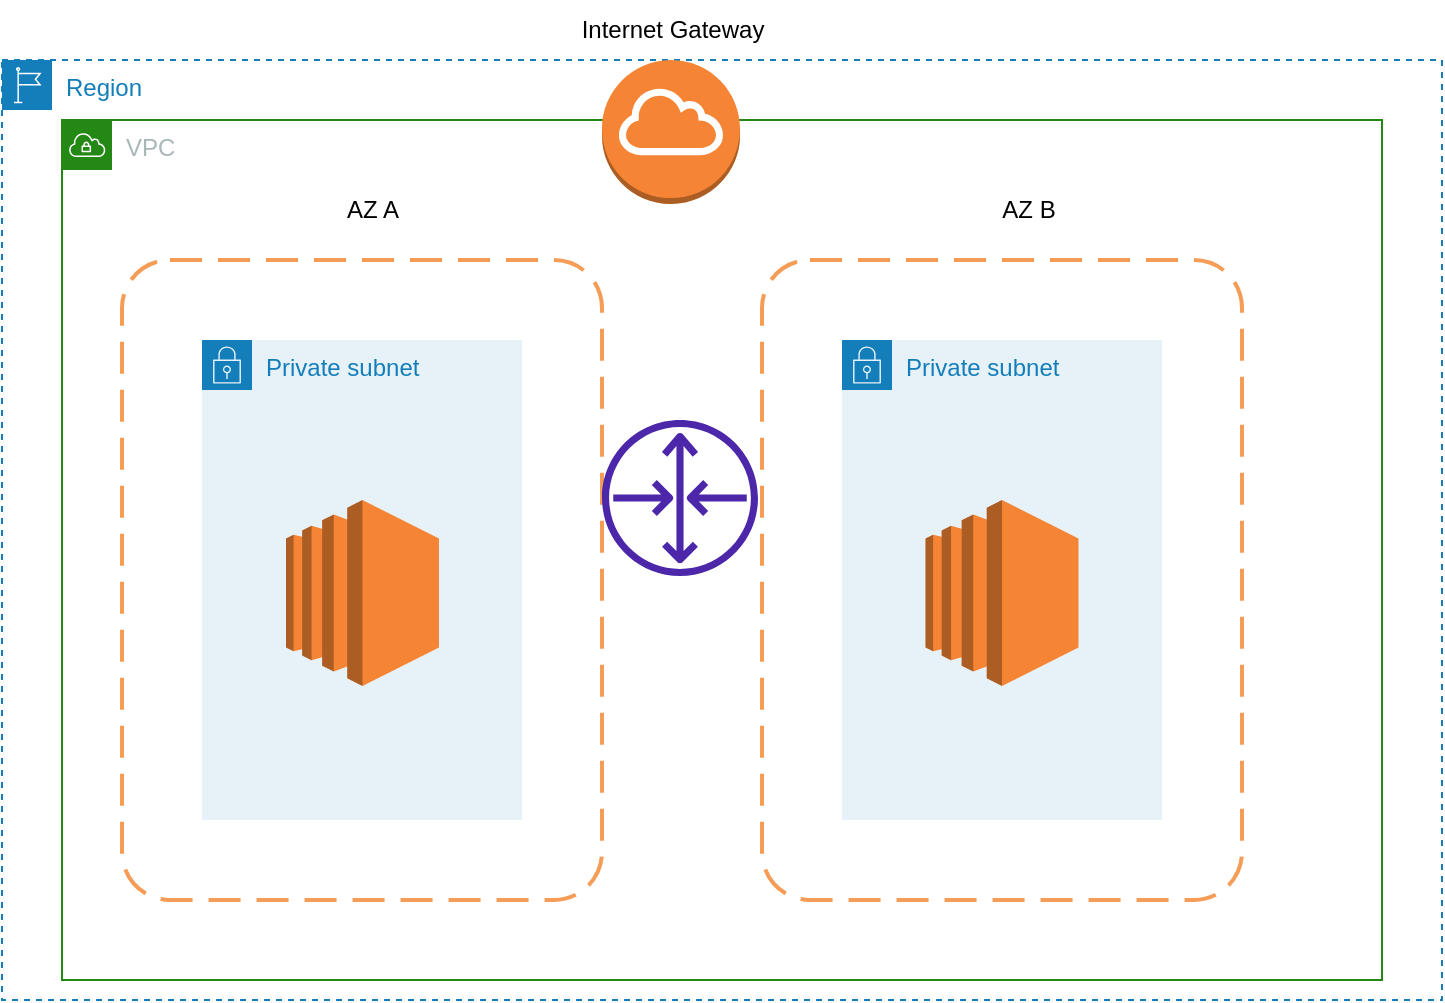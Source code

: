 <mxfile version="20.0.4" type="github">
  <diagram id="PT0-_fRx41knzHizGVie" name="Page-1">
    <mxGraphModel dx="1038" dy="489" grid="1" gridSize="10" guides="1" tooltips="1" connect="1" arrows="1" fold="1" page="1" pageScale="1" pageWidth="850" pageHeight="1100" math="0" shadow="0">
      <root>
        <mxCell id="0" />
        <mxCell id="1" parent="0" />
        <mxCell id="Ajnr7vKaWQMxY4JWNJk2-1" value="Region" style="points=[[0,0],[0.25,0],[0.5,0],[0.75,0],[1,0],[1,0.25],[1,0.5],[1,0.75],[1,1],[0.75,1],[0.5,1],[0.25,1],[0,1],[0,0.75],[0,0.5],[0,0.25]];outlineConnect=0;gradientColor=none;html=1;whiteSpace=wrap;fontSize=12;fontStyle=0;container=1;pointerEvents=0;collapsible=0;recursiveResize=0;shape=mxgraph.aws4.group;grIcon=mxgraph.aws4.group_region;strokeColor=#147EBA;fillColor=none;verticalAlign=top;align=left;spacingLeft=30;fontColor=#147EBA;dashed=1;" vertex="1" parent="1">
          <mxGeometry x="100" y="60" width="720" height="470" as="geometry" />
        </mxCell>
        <mxCell id="Ajnr7vKaWQMxY4JWNJk2-2" value="VPC" style="points=[[0,0],[0.25,0],[0.5,0],[0.75,0],[1,0],[1,0.25],[1,0.5],[1,0.75],[1,1],[0.75,1],[0.5,1],[0.25,1],[0,1],[0,0.75],[0,0.5],[0,0.25]];outlineConnect=0;gradientColor=none;html=1;whiteSpace=wrap;fontSize=12;fontStyle=0;container=1;pointerEvents=0;collapsible=0;recursiveResize=0;shape=mxgraph.aws4.group;grIcon=mxgraph.aws4.group_vpc;strokeColor=#248814;fillColor=none;verticalAlign=top;align=left;spacingLeft=30;fontColor=#AAB7B8;dashed=0;" vertex="1" parent="Ajnr7vKaWQMxY4JWNJk2-1">
          <mxGeometry x="30" y="30" width="660" height="430" as="geometry" />
        </mxCell>
        <mxCell id="Ajnr7vKaWQMxY4JWNJk2-4" value="" style="rounded=1;arcSize=10;dashed=1;strokeColor=#F59D56;fillColor=none;gradientColor=none;dashPattern=8 4;strokeWidth=2;glass=0;" vertex="1" parent="Ajnr7vKaWQMxY4JWNJk2-2">
          <mxGeometry x="30" y="70" width="240" height="320" as="geometry" />
        </mxCell>
        <mxCell id="Ajnr7vKaWQMxY4JWNJk2-11" value="Private subnet" style="points=[[0,0],[0.25,0],[0.5,0],[0.75,0],[1,0],[1,0.25],[1,0.5],[1,0.75],[1,1],[0.75,1],[0.5,1],[0.25,1],[0,1],[0,0.75],[0,0.5],[0,0.25]];outlineConnect=0;gradientColor=none;html=1;whiteSpace=wrap;fontSize=12;fontStyle=0;container=1;pointerEvents=0;collapsible=0;recursiveResize=0;shape=mxgraph.aws4.group;grIcon=mxgraph.aws4.group_security_group;grStroke=0;strokeColor=#147EBA;fillColor=#E6F2F8;verticalAlign=top;align=left;spacingLeft=30;fontColor=#147EBA;dashed=0;" vertex="1" parent="Ajnr7vKaWQMxY4JWNJk2-2">
          <mxGeometry x="390" y="110" width="160" height="240" as="geometry" />
        </mxCell>
        <mxCell id="Ajnr7vKaWQMxY4JWNJk2-13" value="Private subnet" style="points=[[0,0],[0.25,0],[0.5,0],[0.75,0],[1,0],[1,0.25],[1,0.5],[1,0.75],[1,1],[0.75,1],[0.5,1],[0.25,1],[0,1],[0,0.75],[0,0.5],[0,0.25]];outlineConnect=0;gradientColor=none;html=1;whiteSpace=wrap;fontSize=12;fontStyle=0;container=0;pointerEvents=0;collapsible=0;recursiveResize=0;shape=mxgraph.aws4.group;grIcon=mxgraph.aws4.group_security_group;grStroke=0;strokeColor=#147EBA;fillColor=#E6F2F8;verticalAlign=top;align=left;spacingLeft=30;fontColor=#147EBA;dashed=0;" vertex="1" parent="Ajnr7vKaWQMxY4JWNJk2-2">
          <mxGeometry x="70" y="110" width="160" height="240" as="geometry" />
        </mxCell>
        <mxCell id="Ajnr7vKaWQMxY4JWNJk2-12" value="" style="rounded=1;arcSize=10;dashed=1;strokeColor=#F59D56;fillColor=none;gradientColor=none;dashPattern=8 4;strokeWidth=2;recursiveResize=0;" vertex="1" parent="Ajnr7vKaWQMxY4JWNJk2-2">
          <mxGeometry x="350" y="70" width="240" height="320" as="geometry" />
        </mxCell>
        <mxCell id="Ajnr7vKaWQMxY4JWNJk2-18" value="" style="sketch=0;outlineConnect=0;fontColor=#232F3E;gradientColor=none;fillColor=#4D27AA;strokeColor=none;dashed=0;verticalLabelPosition=bottom;verticalAlign=top;align=center;html=1;fontSize=12;fontStyle=0;aspect=fixed;pointerEvents=1;shape=mxgraph.aws4.router;glass=0;" vertex="1" parent="Ajnr7vKaWQMxY4JWNJk2-2">
          <mxGeometry x="270" y="150" width="78" height="78" as="geometry" />
        </mxCell>
        <mxCell id="Ajnr7vKaWQMxY4JWNJk2-19" value="" style="outlineConnect=0;dashed=0;verticalLabelPosition=bottom;verticalAlign=top;align=center;html=1;shape=mxgraph.aws3.ec2;fillColor=#F58534;gradientColor=none;glass=0;" vertex="1" parent="Ajnr7vKaWQMxY4JWNJk2-2">
          <mxGeometry x="112" y="190" width="76.5" height="93" as="geometry" />
        </mxCell>
        <mxCell id="Ajnr7vKaWQMxY4JWNJk2-20" value="" style="outlineConnect=0;dashed=0;verticalLabelPosition=bottom;verticalAlign=top;align=center;html=1;shape=mxgraph.aws3.ec2;fillColor=#F58534;gradientColor=none;glass=0;" vertex="1" parent="Ajnr7vKaWQMxY4JWNJk2-2">
          <mxGeometry x="431.75" y="190" width="76.5" height="93" as="geometry" />
        </mxCell>
        <mxCell id="Ajnr7vKaWQMxY4JWNJk2-22" value="AZ A" style="text;html=1;align=center;verticalAlign=middle;resizable=0;points=[];autosize=1;strokeColor=none;fillColor=none;" vertex="1" parent="Ajnr7vKaWQMxY4JWNJk2-2">
          <mxGeometry x="130" y="30" width="50" height="30" as="geometry" />
        </mxCell>
        <mxCell id="Ajnr7vKaWQMxY4JWNJk2-23" value="AZ B" style="text;html=1;align=center;verticalAlign=middle;resizable=0;points=[];autosize=1;strokeColor=none;fillColor=none;" vertex="1" parent="Ajnr7vKaWQMxY4JWNJk2-2">
          <mxGeometry x="458.25" y="30" width="50" height="30" as="geometry" />
        </mxCell>
        <mxCell id="Ajnr7vKaWQMxY4JWNJk2-17" value="" style="outlineConnect=0;dashed=0;verticalLabelPosition=bottom;verticalAlign=top;align=center;html=1;shape=mxgraph.aws3.internet_gateway;fillColor=#F58534;gradientColor=none;glass=0;" vertex="1" parent="Ajnr7vKaWQMxY4JWNJk2-1">
          <mxGeometry x="300" width="69" height="72" as="geometry" />
        </mxCell>
        <mxCell id="Ajnr7vKaWQMxY4JWNJk2-21" value="Internet Gateway" style="text;html=1;align=center;verticalAlign=middle;resizable=0;points=[];autosize=1;strokeColor=none;fillColor=none;" vertex="1" parent="1">
          <mxGeometry x="379.5" y="30" width="110" height="30" as="geometry" />
        </mxCell>
      </root>
    </mxGraphModel>
  </diagram>
</mxfile>
